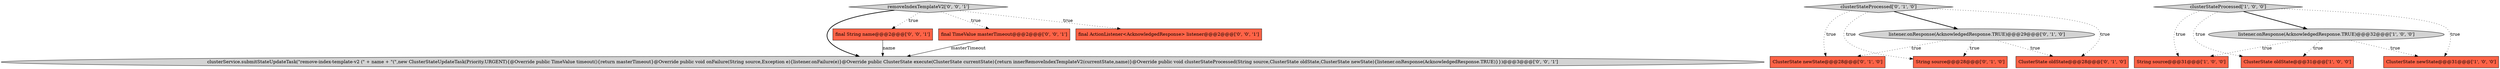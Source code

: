 digraph {
11 [style = filled, label = "clusterService.submitStateUpdateTask(\"remove-index-template-v2 (\" + name + \"(\",new ClusterStateUpdateTask(Priority.URGENT){@Override public TimeValue timeout(){return masterTimeout}@Override public void onFailure(String source,Exception e){listener.onFailure(e)}@Override public ClusterState execute(ClusterState currentState){return innerRemoveIndexTemplateV2(currentState,name)}@Override public void clusterStateProcessed(String source,ClusterState oldState,ClusterState newState){listener.onResponse(AcknowledgedResponse.TRUE)}})@@@3@@@['0', '0', '1']", fillcolor = lightgray, shape = ellipse image = "AAA0AAABBB3BBB"];
12 [style = filled, label = "final String name@@@2@@@['0', '0', '1']", fillcolor = tomato, shape = box image = "AAA0AAABBB3BBB"];
5 [style = filled, label = "ClusterState newState@@@28@@@['0', '1', '0']", fillcolor = tomato, shape = box image = "AAA0AAABBB2BBB"];
7 [style = filled, label = "ClusterState oldState@@@28@@@['0', '1', '0']", fillcolor = tomato, shape = box image = "AAA0AAABBB2BBB"];
14 [style = filled, label = "removeIndexTemplateV2['0', '0', '1']", fillcolor = lightgray, shape = diamond image = "AAA0AAABBB3BBB"];
8 [style = filled, label = "listener.onResponse(AcknowledgedResponse.TRUE)@@@29@@@['0', '1', '0']", fillcolor = lightgray, shape = ellipse image = "AAA0AAABBB2BBB"];
4 [style = filled, label = "clusterStateProcessed['1', '0', '0']", fillcolor = lightgray, shape = diamond image = "AAA0AAABBB1BBB"];
10 [style = filled, label = "final TimeValue masterTimeout@@@2@@@['0', '0', '1']", fillcolor = tomato, shape = box image = "AAA0AAABBB3BBB"];
0 [style = filled, label = "String source@@@31@@@['1', '0', '0']", fillcolor = tomato, shape = box image = "AAA0AAABBB1BBB"];
2 [style = filled, label = "ClusterState newState@@@31@@@['1', '0', '0']", fillcolor = tomato, shape = box image = "AAA0AAABBB1BBB"];
13 [style = filled, label = "final ActionListener<AcknowledgedResponse> listener@@@2@@@['0', '0', '1']", fillcolor = tomato, shape = box image = "AAA0AAABBB3BBB"];
1 [style = filled, label = "listener.onResponse(AcknowledgedResponse.TRUE)@@@32@@@['1', '0', '0']", fillcolor = lightgray, shape = ellipse image = "AAA0AAABBB1BBB"];
3 [style = filled, label = "ClusterState oldState@@@31@@@['1', '0', '0']", fillcolor = tomato, shape = box image = "AAA0AAABBB1BBB"];
6 [style = filled, label = "String source@@@28@@@['0', '1', '0']", fillcolor = tomato, shape = box image = "AAA0AAABBB2BBB"];
9 [style = filled, label = "clusterStateProcessed['0', '1', '0']", fillcolor = lightgray, shape = diamond image = "AAA0AAABBB2BBB"];
10->11 [style = solid, label="masterTimeout"];
8->7 [style = dotted, label="true"];
4->1 [style = bold, label=""];
1->0 [style = dotted, label="true"];
4->3 [style = dotted, label="true"];
8->6 [style = dotted, label="true"];
9->7 [style = dotted, label="true"];
1->2 [style = dotted, label="true"];
14->12 [style = dotted, label="true"];
12->11 [style = solid, label="name"];
8->5 [style = dotted, label="true"];
9->6 [style = dotted, label="true"];
14->10 [style = dotted, label="true"];
9->8 [style = bold, label=""];
14->11 [style = bold, label=""];
4->2 [style = dotted, label="true"];
14->13 [style = dotted, label="true"];
4->0 [style = dotted, label="true"];
1->3 [style = dotted, label="true"];
9->5 [style = dotted, label="true"];
}
